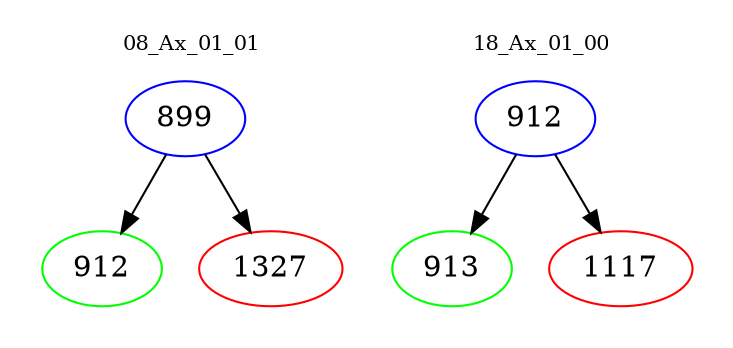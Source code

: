 digraph{
subgraph cluster_0 {
color = white
label = "08_Ax_01_01";
fontsize=10;
T0_899 [label="899", color="blue"]
T0_899 -> T0_912 [color="black"]
T0_912 [label="912", color="green"]
T0_899 -> T0_1327 [color="black"]
T0_1327 [label="1327", color="red"]
}
subgraph cluster_1 {
color = white
label = "18_Ax_01_00";
fontsize=10;
T1_912 [label="912", color="blue"]
T1_912 -> T1_913 [color="black"]
T1_913 [label="913", color="green"]
T1_912 -> T1_1117 [color="black"]
T1_1117 [label="1117", color="red"]
}
}
